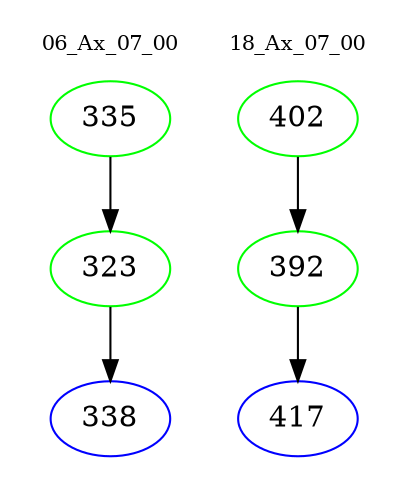 digraph{
subgraph cluster_0 {
color = white
label = "06_Ax_07_00";
fontsize=10;
T0_335 [label="335", color="green"]
T0_335 -> T0_323 [color="black"]
T0_323 [label="323", color="green"]
T0_323 -> T0_338 [color="black"]
T0_338 [label="338", color="blue"]
}
subgraph cluster_1 {
color = white
label = "18_Ax_07_00";
fontsize=10;
T1_402 [label="402", color="green"]
T1_402 -> T1_392 [color="black"]
T1_392 [label="392", color="green"]
T1_392 -> T1_417 [color="black"]
T1_417 [label="417", color="blue"]
}
}
